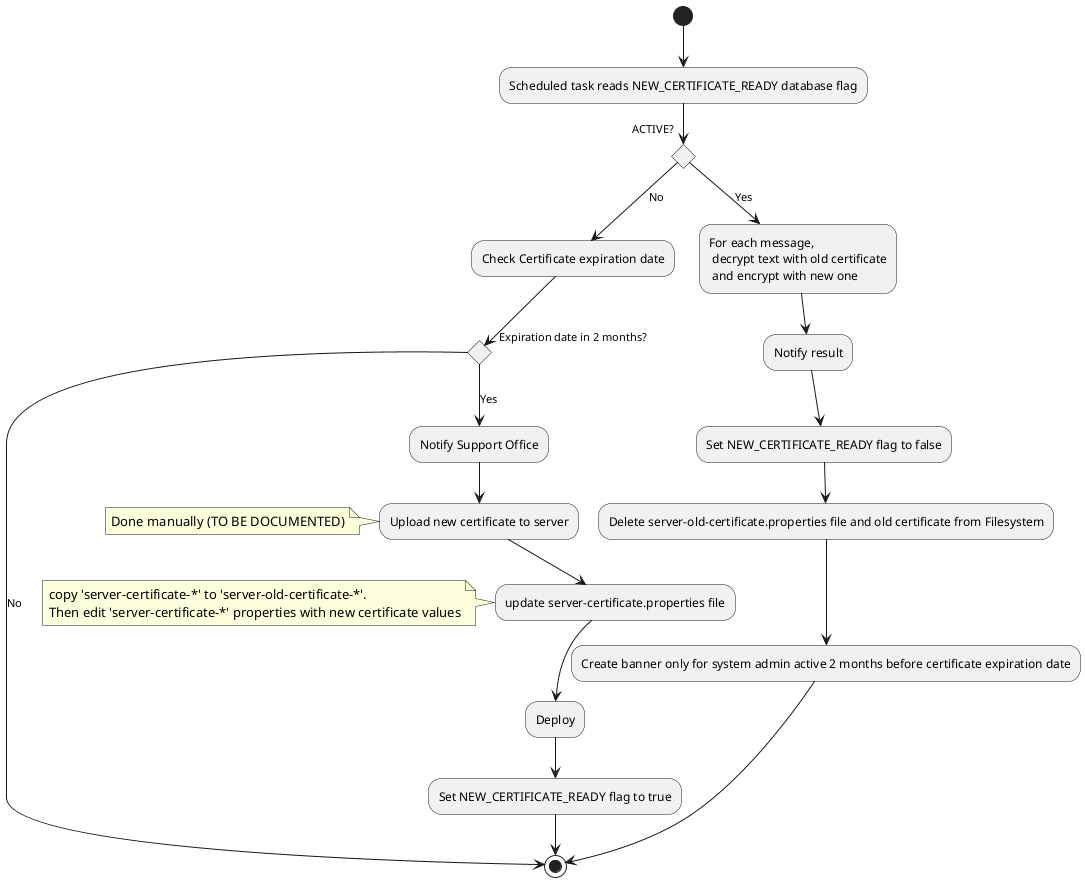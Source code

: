 @startuml

(*) --> "Scheduled task reads NEW_CERTIFICATE_READY database flag"
    if "ACTIVE?" then
        -->[No] Check Certificate expiration date
         --> if "Expiration date in 2 months?" then
                -->[Yes] Notify Support Office
                --> Upload new certificate to server
                note left: Done manually (TO BE DOCUMENTED)
                --> "update server-certificate.properties file"
                note left: copy 'server-certificate-*' to 'server-old-certificate-*'.\nThen edit 'server-certificate-*' properties with new certificate values
                --> Deploy
                --> "Set NEW_CERTIFICATE_READY flag to true"
                --> (*)
             else
                -->[No] (*)
            endif
    else
        -->[Yes] For each message,\n decrypt text with old certificate\n and encrypt with new one
        --> Notify result
        --> "Set NEW_CERTIFICATE_READY flag to false"
        --> "Delete server-old-certificate.properties file and old certificate from Filesystem"
        --> Create banner only for system admin active 2 months before certificate expiration date
        --> (*)
    endif


@enduml
